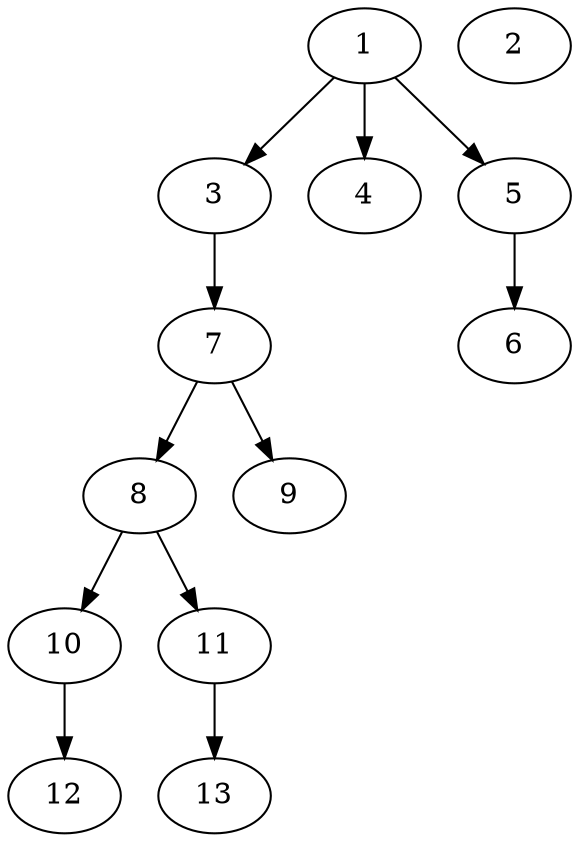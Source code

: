 // DAG (tier=1-easy, mode=compute, n=13, ccr=0.270, fat=0.470, density=0.360, regular=0.682, jump=0.043, mindata=262144, maxdata=2097152)
// DAG automatically generated by daggen at Sun Aug 24 16:33:32 2025
// /home/ermia/Project/Environments/daggen/bin/daggen --dot --ccr 0.270 --fat 0.470 --regular 0.682 --density 0.360 --jump 0.043 --mindata 262144 --maxdata 2097152 -n 13 
digraph G {
  1 [size="122022179880696", alpha="0.07", expect_size="61011089940348"]
  1 -> 3 [size ="9984800718848"]
  1 -> 4 [size ="9984800718848"]
  1 -> 5 [size ="9984800718848"]
  2 [size="208569495033749", alpha="0.04", expect_size="104284747516874"]
  3 [size="40334224582259672", alpha="0.05", expect_size="20167112291129836"]
  3 -> 7 [size ="20309960818688"]
  4 [size="393552556232693", alpha="0.04", expect_size="196776278116346"]
  5 [size="325517220360047", alpha="0.06", expect_size="162758610180023"]
  5 -> 6 [size ="5355295735808"]
  6 [size="712295344525594", alpha="0.06", expect_size="356147672262797"]
  7 [size="71858470764150784", alpha="0.05", expect_size="35929235382075392"]
  7 -> 8 [size ="1382744588288"]
  7 -> 9 [size ="1382744588288"]
  8 [size="8784661295661056000", alpha="0.09", expect_size="4392330647830528000"]
  8 -> 10 [size ="34059635916800"]
  8 -> 11 [size ="34059635916800"]
  9 [size="914797316441899008", alpha="0.15", expect_size="457398658220949504"]
  10 [size="334470721002396", alpha="0.16", expect_size="167235360501198"]
  10 -> 12 [size ="998454067200"]
  11 [size="4211094136335368192", alpha="0.13", expect_size="2105547068167684096"]
  11 -> 13 [size ="20861872504832"]
  12 [size="759509100584239104", alpha="0.13", expect_size="379754550292119552"]
  13 [size="18571134103448724", alpha="0.05", expect_size="9285567051724362"]
}
